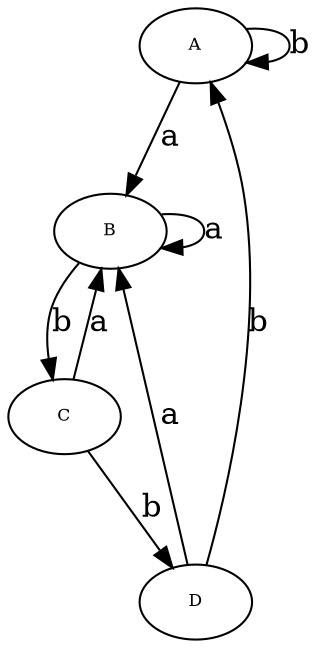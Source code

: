 digraph RGL__DirectedAdjacencyGraph {
    A [
        fontsize = 8,
        label = A
    ]

    B [
        fontsize = 8,
        label = B
    ]

    C [
        fontsize = 8,
        label = C
    ]

    D [
        fontsize = 8,
        label = D
    ]

    A -> B [
        fontsize = 15,
        label = a
    ]

    A -> A [
        fontsize = 15,
        label = b
    ]

    B -> B [
        fontsize = 15,
        label = a
    ]

    B -> C [
        fontsize = 15,
        label = b
    ]

    C -> B [
        fontsize = 15,
        label = a
    ]

    C -> D [
        fontsize = 15,
        label = b
    ]

    D -> B [
        fontsize = 15,
        label = a
    ]

    D -> A [
        fontsize = 15,
        label = b
    ]
}
